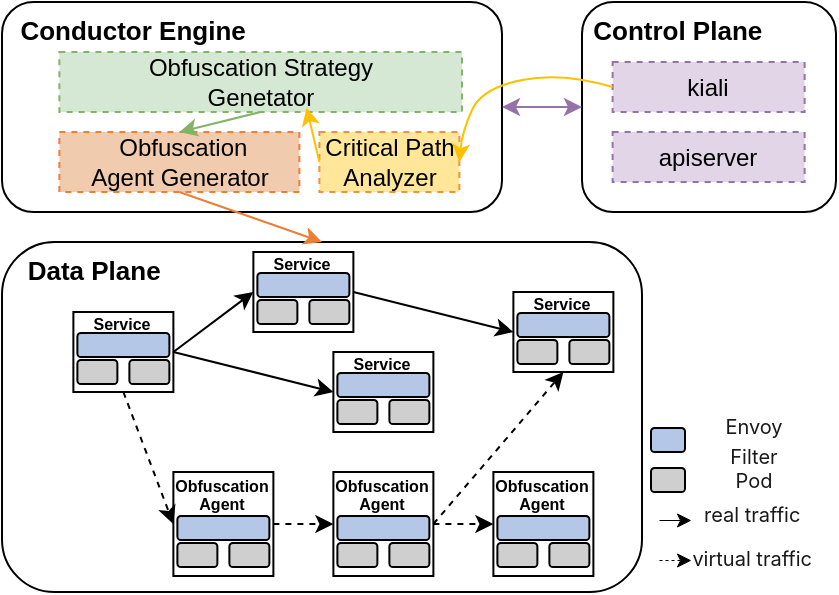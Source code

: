 <mxfile version="26.2.10">
  <diagram name="第 1 页" id="qtbnUa6J9ApBmLn-pT76">
    <mxGraphModel dx="985" dy="536" grid="1" gridSize="10" guides="1" tooltips="1" connect="1" arrows="1" fold="1" page="1" pageScale="1" pageWidth="827" pageHeight="1169" math="0" shadow="0">
      <root>
        <mxCell id="0" />
        <mxCell id="1" parent="0" />
        <mxCell id="pQrbv8YPV8smXKK3u01n-73" value="&lt;b&gt;&lt;font style=&quot;font-size: 13px;&quot;&gt;&amp;nbsp; Conductor Engine&lt;/font&gt;&lt;/b&gt;" style="rounded=1;whiteSpace=wrap;html=1;align=left;verticalAlign=top;" parent="1" vertex="1">
          <mxGeometry x="90" y="55" width="250" height="105" as="geometry" />
        </mxCell>
        <mxCell id="pQrbv8YPV8smXKK3u01n-37" value="&lt;font&gt;Critical Path&lt;/font&gt;&lt;div&gt;&lt;font&gt;Analyzer&lt;/font&gt;&lt;/div&gt;" style="rounded=0;whiteSpace=wrap;html=1;fillColor=light-dark(#ffe699, #ededed);dashed=1;strokeColor=light-dark(#f09044, #ededed);" parent="1" vertex="1">
          <mxGeometry x="248.69" y="120" width="70" height="30" as="geometry" />
        </mxCell>
        <mxCell id="pQrbv8YPV8smXKK3u01n-38" value="&lt;font&gt;&lt;span style=&quot;text-align: left;&quot;&gt;&amp;nbsp;Obfuscation Agent&lt;/span&gt;&lt;span style=&quot;text-align: left;&quot;&gt;&lt;font style=&quot;&quot;&gt;&amp;nbsp;Generator&lt;/font&gt;&lt;/span&gt;&lt;/font&gt;" style="rounded=0;whiteSpace=wrap;html=1;fillColor=light-dark(#f0cbad, #ededed);strokeColor=light-dark(#ed7e35, #ededed);dashed=1;" parent="1" vertex="1">
          <mxGeometry x="118.69" y="120" width="120" height="30" as="geometry" />
        </mxCell>
        <mxCell id="pQrbv8YPV8smXKK3u01n-39" value="&lt;font&gt;&lt;span style=&quot;text-align: left;&quot;&gt;Obfuscation&amp;nbsp;&lt;/span&gt;&lt;span style=&quot;text-align: left;&quot;&gt;S&lt;/span&gt;trategy&lt;/font&gt;&lt;div&gt;&lt;font&gt;Genetator&lt;/font&gt;&lt;/div&gt;" style="rounded=0;whiteSpace=wrap;html=1;fillColor=#d5e8d4;strokeColor=#82b366;dashed=1;" parent="1" vertex="1">
          <mxGeometry x="118.69" y="80" width="201.31" height="30" as="geometry" />
        </mxCell>
        <mxCell id="pQrbv8YPV8smXKK3u01n-40" value="" style="endArrow=classic;html=1;rounded=0;exitX=0;exitY=0.5;exitDx=0;exitDy=0;entryX=0.614;entryY=0.928;entryDx=0;entryDy=0;strokeColor=light-dark(#ffc000, #ededed);entryPerimeter=0;" parent="1" source="pQrbv8YPV8smXKK3u01n-37" target="pQrbv8YPV8smXKK3u01n-39" edge="1">
          <mxGeometry width="50" height="50" relative="1" as="geometry">
            <mxPoint x="158.69" y="300" as="sourcePoint" />
            <mxPoint x="208.69" y="250" as="targetPoint" />
            <Array as="points" />
          </mxGeometry>
        </mxCell>
        <mxCell id="pQrbv8YPV8smXKK3u01n-42" value="" style="curved=1;endArrow=classic;html=1;rounded=0;exitX=0.5;exitY=1;exitDx=0;exitDy=0;entryX=0.5;entryY=0;entryDx=0;entryDy=0;strokeColor=light-dark(#82b366, #000000);" parent="1" source="pQrbv8YPV8smXKK3u01n-39" target="pQrbv8YPV8smXKK3u01n-38" edge="1">
          <mxGeometry width="50" height="50" relative="1" as="geometry">
            <mxPoint x="-31.31" y="180" as="sourcePoint" />
            <mxPoint x="18.69" y="130" as="targetPoint" />
            <Array as="points" />
          </mxGeometry>
        </mxCell>
        <mxCell id="p_BIG-tJRqvn1-pzMKZG-22" value="" style="group" parent="1" vertex="1" connectable="0">
          <mxGeometry x="380" y="55" width="127" height="105" as="geometry" />
        </mxCell>
        <mxCell id="p_BIG-tJRqvn1-pzMKZG-16" value="&lt;b&gt;&lt;font style=&quot;font-size: 13px;&quot;&gt;&amp;nbsp;Control Plane&lt;/font&gt;&lt;/b&gt;" style="rounded=1;whiteSpace=wrap;html=1;align=left;verticalAlign=top;" parent="p_BIG-tJRqvn1-pzMKZG-22" vertex="1">
          <mxGeometry width="127" height="105" as="geometry" />
        </mxCell>
        <mxCell id="p_BIG-tJRqvn1-pzMKZG-18" value="kiali" style="rounded=0;whiteSpace=wrap;html=1;dashed=1;fillColor=#e1d5e7;strokeColor=#9673a6;" parent="p_BIG-tJRqvn1-pzMKZG-22" vertex="1">
          <mxGeometry x="15.31" y="30" width="96" height="25" as="geometry" />
        </mxCell>
        <mxCell id="p_BIG-tJRqvn1-pzMKZG-20" value="apiserver" style="rounded=0;whiteSpace=wrap;html=1;dashed=1;fillColor=#e1d5e7;strokeColor=#9673a6;" parent="p_BIG-tJRqvn1-pzMKZG-22" vertex="1">
          <mxGeometry x="15.31" y="65" width="96" height="25" as="geometry" />
        </mxCell>
        <mxCell id="p_BIG-tJRqvn1-pzMKZG-21" value="" style="curved=1;endArrow=classic;html=1;rounded=0;exitX=0;exitY=0.5;exitDx=0;exitDy=0;entryX=1;entryY=0.5;entryDx=0;entryDy=0;strokeColor=light-dark(#ffc000, #ededed);" parent="1" source="p_BIG-tJRqvn1-pzMKZG-18" target="pQrbv8YPV8smXKK3u01n-37" edge="1">
          <mxGeometry width="50" height="50" relative="1" as="geometry">
            <mxPoint x="200" y="310" as="sourcePoint" />
            <mxPoint x="250" y="260" as="targetPoint" />
            <Array as="points">
              <mxPoint x="370" y="90" />
              <mxPoint x="330" y="98" />
              <mxPoint x="320" y="120" />
            </Array>
          </mxGeometry>
        </mxCell>
        <mxCell id="p_BIG-tJRqvn1-pzMKZG-23" value="" style="endArrow=classic;startArrow=classic;html=1;rounded=0;entryX=0;entryY=0.5;entryDx=0;entryDy=0;exitX=1;exitY=0.5;exitDx=0;exitDy=0;strokeColor=light-dark(#9673a6, #EDEDED);" parent="1" source="pQrbv8YPV8smXKK3u01n-73" target="p_BIG-tJRqvn1-pzMKZG-16" edge="1">
          <mxGeometry width="50" height="50" relative="1" as="geometry">
            <mxPoint x="300" y="230" as="sourcePoint" />
            <mxPoint x="350" y="180" as="targetPoint" />
          </mxGeometry>
        </mxCell>
        <mxCell id="p_BIG-tJRqvn1-pzMKZG-24" value="&lt;b&gt;&lt;font style=&quot;font-size: 13px;&quot;&gt;&amp;nbsp; &amp;nbsp;Data Plane&lt;/font&gt;&lt;/b&gt;" style="rounded=1;whiteSpace=wrap;html=1;align=left;verticalAlign=top;" parent="1" vertex="1">
          <mxGeometry x="90" y="175" width="320" height="175" as="geometry" />
        </mxCell>
        <mxCell id="p_BIG-tJRqvn1-pzMKZG-49" value="" style="endArrow=classic;html=1;rounded=0;exitX=0.5;exitY=1;exitDx=0;exitDy=0;entryX=0.5;entryY=0;entryDx=0;entryDy=0;strokeColor=light-dark(#ed7e35, #ededed);" parent="1" source="pQrbv8YPV8smXKK3u01n-38" target="p_BIG-tJRqvn1-pzMKZG-24" edge="1">
          <mxGeometry width="50" height="50" relative="1" as="geometry">
            <mxPoint x="10" y="200" as="sourcePoint" />
            <mxPoint x="60" y="150" as="targetPoint" />
          </mxGeometry>
        </mxCell>
        <mxCell id="p_BIG-tJRqvn1-pzMKZG-57" value="" style="group" parent="1" vertex="1" connectable="0">
          <mxGeometry x="120" y="200" width="60" height="50" as="geometry" />
        </mxCell>
        <mxCell id="p_BIG-tJRqvn1-pzMKZG-51" value="" style="rounded=0;whiteSpace=wrap;html=1;align=center;verticalAlign=top;container=0;" parent="p_BIG-tJRqvn1-pzMKZG-57" vertex="1">
          <mxGeometry x="5.69" y="10" width="50" height="40" as="geometry" />
        </mxCell>
        <mxCell id="p_BIG-tJRqvn1-pzMKZG-52" value="&lt;font style=&quot;font-size: 8px;&quot;&gt;&lt;b&gt;Service&lt;/b&gt;&lt;/font&gt;" style="text;html=1;align=center;verticalAlign=middle;whiteSpace=wrap;rounded=0;" parent="p_BIG-tJRqvn1-pzMKZG-57" vertex="1">
          <mxGeometry width="60" height="30" as="geometry" />
        </mxCell>
        <mxCell id="pQrbv8YPV8smXKK3u01n-61" value="" style="rounded=1;whiteSpace=wrap;html=1;fillColor=light-dark(#b4c7e7, #ededed);container=0;" parent="p_BIG-tJRqvn1-pzMKZG-57" vertex="1">
          <mxGeometry x="7.69" y="20.5" width="46" height="12" as="geometry" />
        </mxCell>
        <mxCell id="p_BIG-tJRqvn1-pzMKZG-3" value="" style="rounded=1;whiteSpace=wrap;html=1;fillColor=#D0CFCF;container=0;" parent="p_BIG-tJRqvn1-pzMKZG-57" vertex="1">
          <mxGeometry x="7.69" y="33.996" width="20" height="12" as="geometry" />
        </mxCell>
        <mxCell id="p_BIG-tJRqvn1-pzMKZG-56" value="" style="rounded=1;whiteSpace=wrap;html=1;fillColor=#D0CFCF;container=0;" parent="p_BIG-tJRqvn1-pzMKZG-57" vertex="1">
          <mxGeometry x="33.69" y="33.996" width="20" height="12" as="geometry" />
        </mxCell>
        <mxCell id="p_BIG-tJRqvn1-pzMKZG-58" value="" style="group" parent="1" vertex="1" connectable="0">
          <mxGeometry x="210" y="170" width="60" height="50" as="geometry" />
        </mxCell>
        <mxCell id="p_BIG-tJRqvn1-pzMKZG-59" value="" style="rounded=0;whiteSpace=wrap;html=1;align=center;verticalAlign=top;container=0;" parent="p_BIG-tJRqvn1-pzMKZG-58" vertex="1">
          <mxGeometry x="5.69" y="10" width="50" height="40" as="geometry" />
        </mxCell>
        <mxCell id="p_BIG-tJRqvn1-pzMKZG-60" value="&lt;font style=&quot;font-size: 8px;&quot;&gt;&lt;b&gt;Service&lt;/b&gt;&lt;/font&gt;" style="text;html=1;align=center;verticalAlign=middle;whiteSpace=wrap;rounded=0;" parent="p_BIG-tJRqvn1-pzMKZG-58" vertex="1">
          <mxGeometry width="60" height="30" as="geometry" />
        </mxCell>
        <mxCell id="p_BIG-tJRqvn1-pzMKZG-61" value="" style="rounded=1;whiteSpace=wrap;html=1;fillColor=light-dark(#b4c7e7, #ededed);container=0;" parent="p_BIG-tJRqvn1-pzMKZG-58" vertex="1">
          <mxGeometry x="7.69" y="20.5" width="46" height="12" as="geometry" />
        </mxCell>
        <mxCell id="p_BIG-tJRqvn1-pzMKZG-62" value="" style="rounded=1;whiteSpace=wrap;html=1;fillColor=#D0CFCF;container=0;" parent="p_BIG-tJRqvn1-pzMKZG-58" vertex="1">
          <mxGeometry x="7.69" y="33.996" width="20" height="12" as="geometry" />
        </mxCell>
        <mxCell id="p_BIG-tJRqvn1-pzMKZG-63" value="" style="rounded=1;whiteSpace=wrap;html=1;fillColor=#D0CFCF;container=0;" parent="p_BIG-tJRqvn1-pzMKZG-58" vertex="1">
          <mxGeometry x="33.69" y="33.996" width="20" height="12" as="geometry" />
        </mxCell>
        <mxCell id="p_BIG-tJRqvn1-pzMKZG-64" value="" style="group" parent="1" vertex="1" connectable="0">
          <mxGeometry x="250" y="220" width="60" height="50" as="geometry" />
        </mxCell>
        <mxCell id="p_BIG-tJRqvn1-pzMKZG-65" value="" style="rounded=0;whiteSpace=wrap;html=1;align=center;verticalAlign=top;container=0;" parent="p_BIG-tJRqvn1-pzMKZG-64" vertex="1">
          <mxGeometry x="5.69" y="10" width="50" height="40" as="geometry" />
        </mxCell>
        <mxCell id="p_BIG-tJRqvn1-pzMKZG-66" value="&lt;font style=&quot;font-size: 8px;&quot;&gt;&lt;b&gt;Service&lt;/b&gt;&lt;/font&gt;" style="text;html=1;align=center;verticalAlign=middle;whiteSpace=wrap;rounded=0;" parent="p_BIG-tJRqvn1-pzMKZG-64" vertex="1">
          <mxGeometry width="60" height="30" as="geometry" />
        </mxCell>
        <mxCell id="p_BIG-tJRqvn1-pzMKZG-67" value="" style="rounded=1;whiteSpace=wrap;html=1;fillColor=light-dark(#b4c7e7, #ededed);container=0;" parent="p_BIG-tJRqvn1-pzMKZG-64" vertex="1">
          <mxGeometry x="7.69" y="20.5" width="46" height="12" as="geometry" />
        </mxCell>
        <mxCell id="p_BIG-tJRqvn1-pzMKZG-68" value="" style="rounded=1;whiteSpace=wrap;html=1;fillColor=#D0CFCF;container=0;" parent="p_BIG-tJRqvn1-pzMKZG-64" vertex="1">
          <mxGeometry x="7.69" y="33.996" width="20" height="12" as="geometry" />
        </mxCell>
        <mxCell id="p_BIG-tJRqvn1-pzMKZG-69" value="" style="rounded=1;whiteSpace=wrap;html=1;fillColor=#D0CFCF;container=0;" parent="p_BIG-tJRqvn1-pzMKZG-64" vertex="1">
          <mxGeometry x="33.69" y="33.996" width="20" height="12" as="geometry" />
        </mxCell>
        <mxCell id="p_BIG-tJRqvn1-pzMKZG-70" value="" style="group" parent="1" vertex="1" connectable="0">
          <mxGeometry x="340" y="190" width="60" height="50" as="geometry" />
        </mxCell>
        <mxCell id="p_BIG-tJRqvn1-pzMKZG-71" value="" style="rounded=0;whiteSpace=wrap;html=1;align=center;verticalAlign=top;container=0;" parent="p_BIG-tJRqvn1-pzMKZG-70" vertex="1">
          <mxGeometry x="5.69" y="10" width="50" height="40" as="geometry" />
        </mxCell>
        <mxCell id="p_BIG-tJRqvn1-pzMKZG-72" value="&lt;font style=&quot;font-size: 8px;&quot;&gt;&lt;b&gt;Service&lt;/b&gt;&lt;/font&gt;" style="text;html=1;align=center;verticalAlign=middle;whiteSpace=wrap;rounded=0;" parent="p_BIG-tJRqvn1-pzMKZG-70" vertex="1">
          <mxGeometry width="60" height="30" as="geometry" />
        </mxCell>
        <mxCell id="p_BIG-tJRqvn1-pzMKZG-73" value="" style="rounded=1;whiteSpace=wrap;html=1;fillColor=light-dark(#b4c7e7, #ededed);container=0;" parent="p_BIG-tJRqvn1-pzMKZG-70" vertex="1">
          <mxGeometry x="7.69" y="20.5" width="46" height="12" as="geometry" />
        </mxCell>
        <mxCell id="p_BIG-tJRqvn1-pzMKZG-74" value="" style="rounded=1;whiteSpace=wrap;html=1;fillColor=#D0CFCF;container=0;" parent="p_BIG-tJRqvn1-pzMKZG-70" vertex="1">
          <mxGeometry x="7.69" y="33.996" width="20" height="12" as="geometry" />
        </mxCell>
        <mxCell id="p_BIG-tJRqvn1-pzMKZG-75" value="" style="rounded=1;whiteSpace=wrap;html=1;fillColor=#D0CFCF;container=0;" parent="p_BIG-tJRqvn1-pzMKZG-70" vertex="1">
          <mxGeometry x="33.69" y="33.996" width="20" height="12" as="geometry" />
        </mxCell>
        <mxCell id="p_BIG-tJRqvn1-pzMKZG-77" value="" style="endArrow=classic;html=1;rounded=0;exitX=1;exitY=0.5;exitDx=0;exitDy=0;entryX=0;entryY=0.5;entryDx=0;entryDy=0;" parent="1" source="p_BIG-tJRqvn1-pzMKZG-51" target="p_BIG-tJRqvn1-pzMKZG-59" edge="1">
          <mxGeometry width="50" height="50" relative="1" as="geometry">
            <mxPoint x="-140" y="280" as="sourcePoint" />
            <mxPoint x="-90" y="230" as="targetPoint" />
          </mxGeometry>
        </mxCell>
        <mxCell id="p_BIG-tJRqvn1-pzMKZG-78" value="" style="endArrow=classic;html=1;rounded=0;exitX=1;exitY=0.5;exitDx=0;exitDy=0;entryX=0;entryY=0.5;entryDx=0;entryDy=0;" parent="1" source="p_BIG-tJRqvn1-pzMKZG-51" target="p_BIG-tJRqvn1-pzMKZG-65" edge="1">
          <mxGeometry width="50" height="50" relative="1" as="geometry">
            <mxPoint x="288.69" y="234" as="sourcePoint" />
            <mxPoint x="338.69" y="184" as="targetPoint" />
          </mxGeometry>
        </mxCell>
        <mxCell id="p_BIG-tJRqvn1-pzMKZG-79" value="" style="endArrow=classic;html=1;rounded=0;exitX=1;exitY=0.5;exitDx=0;exitDy=0;entryX=0;entryY=0.5;entryDx=0;entryDy=0;" parent="1" source="p_BIG-tJRqvn1-pzMKZG-59" target="p_BIG-tJRqvn1-pzMKZG-71" edge="1">
          <mxGeometry width="50" height="50" relative="1" as="geometry">
            <mxPoint x="283.69" y="234" as="sourcePoint" />
            <mxPoint x="333.69" y="184" as="targetPoint" />
          </mxGeometry>
        </mxCell>
        <mxCell id="p_BIG-tJRqvn1-pzMKZG-101" value="" style="group" parent="1" vertex="1" connectable="0">
          <mxGeometry x="170" y="280" width="60" height="62" as="geometry" />
        </mxCell>
        <mxCell id="p_BIG-tJRqvn1-pzMKZG-40" value="" style="rounded=0;whiteSpace=wrap;html=1;align=center;verticalAlign=top;container=0;" parent="p_BIG-tJRqvn1-pzMKZG-101" vertex="1">
          <mxGeometry x="5.69" y="10" width="50" height="52" as="geometry" />
        </mxCell>
        <mxCell id="p_BIG-tJRqvn1-pzMKZG-81" value="" style="rounded=1;whiteSpace=wrap;html=1;fillColor=light-dark(#b4c7e7, #ededed);container=0;" parent="p_BIG-tJRqvn1-pzMKZG-101" vertex="1">
          <mxGeometry x="7.69" y="32" width="46" height="12" as="geometry" />
        </mxCell>
        <mxCell id="p_BIG-tJRqvn1-pzMKZG-82" value="" style="rounded=1;whiteSpace=wrap;html=1;fillColor=#D0CFCF;container=0;" parent="p_BIG-tJRqvn1-pzMKZG-101" vertex="1">
          <mxGeometry x="7.69" y="45.496" width="20" height="12" as="geometry" />
        </mxCell>
        <mxCell id="p_BIG-tJRqvn1-pzMKZG-83" value="" style="rounded=1;whiteSpace=wrap;html=1;fillColor=#D0CFCF;container=0;" parent="p_BIG-tJRqvn1-pzMKZG-101" vertex="1">
          <mxGeometry x="33.69" y="45.496" width="20" height="12" as="geometry" />
        </mxCell>
        <mxCell id="p_BIG-tJRqvn1-pzMKZG-97" value="&lt;b style=&quot;font-size: 8px; line-height: 0px;&quot;&gt;&amp;nbsp;Obfuscation&amp;nbsp;&lt;/b&gt;" style="text;html=1;align=center;verticalAlign=middle;whiteSpace=wrap;rounded=0;" parent="p_BIG-tJRqvn1-pzMKZG-101" vertex="1">
          <mxGeometry width="60" height="32" as="geometry" />
        </mxCell>
        <mxCell id="p_BIG-tJRqvn1-pzMKZG-100" value="&lt;b style=&quot;font-size: 8px; line-height: 0px;&quot;&gt;Agent&lt;/b&gt;" style="text;html=1;align=center;verticalAlign=middle;whiteSpace=wrap;rounded=0;" parent="p_BIG-tJRqvn1-pzMKZG-101" vertex="1">
          <mxGeometry y="10" width="60" height="30" as="geometry" />
        </mxCell>
        <mxCell id="p_BIG-tJRqvn1-pzMKZG-103" value="" style="group" parent="1" vertex="1" connectable="0">
          <mxGeometry x="250" y="280" width="60" height="62" as="geometry" />
        </mxCell>
        <mxCell id="p_BIG-tJRqvn1-pzMKZG-104" value="" style="rounded=0;whiteSpace=wrap;html=1;align=center;verticalAlign=top;container=0;" parent="p_BIG-tJRqvn1-pzMKZG-103" vertex="1">
          <mxGeometry x="5.69" y="10" width="50" height="52" as="geometry" />
        </mxCell>
        <mxCell id="p_BIG-tJRqvn1-pzMKZG-105" value="" style="rounded=1;whiteSpace=wrap;html=1;fillColor=light-dark(#b4c7e7, #ededed);container=0;" parent="p_BIG-tJRqvn1-pzMKZG-103" vertex="1">
          <mxGeometry x="7.69" y="32" width="46" height="12" as="geometry" />
        </mxCell>
        <mxCell id="p_BIG-tJRqvn1-pzMKZG-106" value="" style="rounded=1;whiteSpace=wrap;html=1;fillColor=#D0CFCF;container=0;" parent="p_BIG-tJRqvn1-pzMKZG-103" vertex="1">
          <mxGeometry x="7.69" y="45.496" width="20" height="12" as="geometry" />
        </mxCell>
        <mxCell id="p_BIG-tJRqvn1-pzMKZG-107" value="" style="rounded=1;whiteSpace=wrap;html=1;fillColor=#D0CFCF;container=0;" parent="p_BIG-tJRqvn1-pzMKZG-103" vertex="1">
          <mxGeometry x="33.69" y="45.496" width="20" height="12" as="geometry" />
        </mxCell>
        <mxCell id="p_BIG-tJRqvn1-pzMKZG-108" value="&lt;b style=&quot;font-size: 8px; line-height: 0px;&quot;&gt;&amp;nbsp;Obfuscation&amp;nbsp;&lt;/b&gt;" style="text;html=1;align=center;verticalAlign=middle;whiteSpace=wrap;rounded=0;" parent="p_BIG-tJRqvn1-pzMKZG-103" vertex="1">
          <mxGeometry width="60" height="32" as="geometry" />
        </mxCell>
        <mxCell id="p_BIG-tJRqvn1-pzMKZG-109" value="&lt;b style=&quot;font-size: 8px; line-height: 0px;&quot;&gt;Agent&lt;/b&gt;" style="text;html=1;align=center;verticalAlign=middle;whiteSpace=wrap;rounded=0;" parent="p_BIG-tJRqvn1-pzMKZG-103" vertex="1">
          <mxGeometry y="10" width="60" height="30" as="geometry" />
        </mxCell>
        <mxCell id="p_BIG-tJRqvn1-pzMKZG-110" value="" style="group" parent="1" vertex="1" connectable="0">
          <mxGeometry x="330" y="280" width="60" height="62" as="geometry" />
        </mxCell>
        <mxCell id="p_BIG-tJRqvn1-pzMKZG-111" value="" style="rounded=0;whiteSpace=wrap;html=1;align=center;verticalAlign=top;container=0;" parent="p_BIG-tJRqvn1-pzMKZG-110" vertex="1">
          <mxGeometry x="5.69" y="10" width="50" height="52" as="geometry" />
        </mxCell>
        <mxCell id="p_BIG-tJRqvn1-pzMKZG-112" value="" style="rounded=1;whiteSpace=wrap;html=1;fillColor=light-dark(#b4c7e7, #ededed);container=0;" parent="p_BIG-tJRqvn1-pzMKZG-110" vertex="1">
          <mxGeometry x="7.69" y="32" width="46" height="12" as="geometry" />
        </mxCell>
        <mxCell id="p_BIG-tJRqvn1-pzMKZG-113" value="" style="rounded=1;whiteSpace=wrap;html=1;fillColor=#D0CFCF;container=0;" parent="p_BIG-tJRqvn1-pzMKZG-110" vertex="1">
          <mxGeometry x="7.69" y="45.496" width="20" height="12" as="geometry" />
        </mxCell>
        <mxCell id="p_BIG-tJRqvn1-pzMKZG-114" value="" style="rounded=1;whiteSpace=wrap;html=1;fillColor=#D0CFCF;container=0;" parent="p_BIG-tJRqvn1-pzMKZG-110" vertex="1">
          <mxGeometry x="33.69" y="45.496" width="20" height="12" as="geometry" />
        </mxCell>
        <mxCell id="p_BIG-tJRqvn1-pzMKZG-115" value="&lt;b style=&quot;font-size: 8px; line-height: 0px;&quot;&gt;&amp;nbsp;Obfuscation&amp;nbsp;&lt;/b&gt;" style="text;html=1;align=center;verticalAlign=middle;whiteSpace=wrap;rounded=0;" parent="p_BIG-tJRqvn1-pzMKZG-110" vertex="1">
          <mxGeometry width="60" height="32" as="geometry" />
        </mxCell>
        <mxCell id="p_BIG-tJRqvn1-pzMKZG-116" value="&lt;b style=&quot;font-size: 8px; line-height: 0px;&quot;&gt;Agent&lt;/b&gt;" style="text;html=1;align=center;verticalAlign=middle;whiteSpace=wrap;rounded=0;" parent="p_BIG-tJRqvn1-pzMKZG-110" vertex="1">
          <mxGeometry y="10" width="60" height="30" as="geometry" />
        </mxCell>
        <mxCell id="p_BIG-tJRqvn1-pzMKZG-117" value="" style="endArrow=classic;html=1;rounded=0;exitX=0.5;exitY=1;exitDx=0;exitDy=0;entryX=0;entryY=0.5;entryDx=0;entryDy=0;dashed=1;" parent="1" source="p_BIG-tJRqvn1-pzMKZG-51" target="p_BIG-tJRqvn1-pzMKZG-40" edge="1">
          <mxGeometry width="50" height="50" relative="1" as="geometry">
            <mxPoint x="30" y="430" as="sourcePoint" />
            <mxPoint x="80" y="380" as="targetPoint" />
          </mxGeometry>
        </mxCell>
        <mxCell id="p_BIG-tJRqvn1-pzMKZG-118" value="" style="endArrow=classic;html=1;rounded=0;exitX=1;exitY=0.5;exitDx=0;exitDy=0;entryX=0;entryY=0.5;entryDx=0;entryDy=0;dashed=1;" parent="1" source="p_BIG-tJRqvn1-pzMKZG-40" target="p_BIG-tJRqvn1-pzMKZG-104" edge="1">
          <mxGeometry width="50" height="50" relative="1" as="geometry">
            <mxPoint x="30" y="410" as="sourcePoint" />
            <mxPoint x="80" y="360" as="targetPoint" />
          </mxGeometry>
        </mxCell>
        <mxCell id="p_BIG-tJRqvn1-pzMKZG-119" value="" style="endArrow=classic;html=1;rounded=0;exitX=1;exitY=0.5;exitDx=0;exitDy=0;entryX=0;entryY=0.5;entryDx=0;entryDy=0;dashed=1;" parent="1" source="p_BIG-tJRqvn1-pzMKZG-104" target="p_BIG-tJRqvn1-pzMKZG-111" edge="1">
          <mxGeometry width="50" height="50" relative="1" as="geometry">
            <mxPoint x="20" y="420" as="sourcePoint" />
            <mxPoint x="70" y="370" as="targetPoint" />
          </mxGeometry>
        </mxCell>
        <mxCell id="p_BIG-tJRqvn1-pzMKZG-120" value="" style="endArrow=classic;html=1;rounded=0;exitX=1;exitY=0.5;exitDx=0;exitDy=0;entryX=0.5;entryY=1;entryDx=0;entryDy=0;dashed=1;" parent="1" source="p_BIG-tJRqvn1-pzMKZG-104" target="p_BIG-tJRqvn1-pzMKZG-71" edge="1">
          <mxGeometry width="50" height="50" relative="1" as="geometry">
            <mxPoint x="60" y="420" as="sourcePoint" />
            <mxPoint x="110" y="370" as="targetPoint" />
          </mxGeometry>
        </mxCell>
        <mxCell id="p_BIG-tJRqvn1-pzMKZG-125" value="&lt;span style=&quot;color: rgba(0, 0, 0, 0.9); font-family: -apple-system, BlinkMacSystemFont, &amp;quot;Segoe UI&amp;quot;, system-ui, -apple-system, &amp;quot;Segoe UI&amp;quot;, Roboto, Ubuntu, Cantarell, &amp;quot;Noto Sans&amp;quot;, sans-serif, Arial, &amp;quot;PingFang SC&amp;quot;, &amp;quot;Source Han Sans SC&amp;quot;, &amp;quot;Microsoft YaHei UI&amp;quot;, &amp;quot;Microsoft YaHei&amp;quot;, &amp;quot;Noto Sans CJK SC&amp;quot;, sans-serif; text-align: start; white-space-collapse: preserve; background-color: rgb(255, 255, 255);&quot;&gt;&lt;font style=&quot;font-size: 10px;&quot;&gt;Envoy Filter&lt;/font&gt;&lt;/span&gt;" style="text;html=1;align=center;verticalAlign=middle;whiteSpace=wrap;rounded=0;container=0;" parent="1" vertex="1">
          <mxGeometry x="439" y="262.19" width="54" height="23.617" as="geometry" />
        </mxCell>
        <mxCell id="p_BIG-tJRqvn1-pzMKZG-133" value="" style="endArrow=classic;html=1;rounded=0;dashed=1;jumpSize=10;strokeWidth=0.5;sourcePerimeterSpacing=10;" parent="1" edge="1">
          <mxGeometry width="50" height="50" relative="1" as="geometry">
            <mxPoint x="418.5" y="334" as="sourcePoint" />
            <mxPoint x="434.5" y="334" as="targetPoint" />
          </mxGeometry>
        </mxCell>
        <mxCell id="p_BIG-tJRqvn1-pzMKZG-134" value="&lt;span style=&quot;color: rgba(0, 0, 0, 0.9); font-family: -apple-system, BlinkMacSystemFont, &amp;quot;Segoe UI&amp;quot;, system-ui, -apple-system, &amp;quot;Segoe UI&amp;quot;, Roboto, Ubuntu, Cantarell, &amp;quot;Noto Sans&amp;quot;, sans-serif, Arial, &amp;quot;PingFang SC&amp;quot;, &amp;quot;Source Han Sans SC&amp;quot;, &amp;quot;Microsoft YaHei UI&amp;quot;, &amp;quot;Microsoft YaHei&amp;quot;, &amp;quot;Noto Sans CJK SC&amp;quot;, sans-serif; text-align: start; white-space-collapse: preserve; background-color: rgb(255, 255, 255);&quot;&gt;&lt;font style=&quot;font-size: 10px;&quot;&gt;virtual traffic &lt;/font&gt;&lt;/span&gt;" style="text;html=1;align=center;verticalAlign=middle;whiteSpace=wrap;rounded=0;container=0;" parent="1" vertex="1">
          <mxGeometry x="431.5" y="322" width="69" height="22" as="geometry" />
        </mxCell>
        <mxCell id="p_BIG-tJRqvn1-pzMKZG-140" value="" style="endArrow=classic;html=1;rounded=0;jumpSize=10;strokeWidth=0.5;" parent="1" edge="1">
          <mxGeometry width="50" height="50" relative="1" as="geometry">
            <mxPoint x="418.5" y="314" as="sourcePoint" />
            <mxPoint x="434.5" y="314" as="targetPoint" />
          </mxGeometry>
        </mxCell>
        <mxCell id="p_BIG-tJRqvn1-pzMKZG-141" value="&lt;span style=&quot;color: rgba(0, 0, 0, 0.9); font-family: -apple-system, BlinkMacSystemFont, &amp;quot;Segoe UI&amp;quot;, system-ui, -apple-system, &amp;quot;Segoe UI&amp;quot;, Roboto, Ubuntu, Cantarell, &amp;quot;Noto Sans&amp;quot;, sans-serif, Arial, &amp;quot;PingFang SC&amp;quot;, &amp;quot;Source Han Sans SC&amp;quot;, &amp;quot;Microsoft YaHei UI&amp;quot;, &amp;quot;Microsoft YaHei&amp;quot;, &amp;quot;Noto Sans CJK SC&amp;quot;, sans-serif; text-align: start; white-space-collapse: preserve; background-color: rgb(255, 255, 255);&quot;&gt;&lt;font style=&quot;font-size: 10px;&quot;&gt;real traffic &lt;/font&gt;&lt;/span&gt;" style="text;html=1;align=center;verticalAlign=middle;whiteSpace=wrap;rounded=0;container=0;" parent="1" vertex="1">
          <mxGeometry x="431.5" y="300" width="69" height="22" as="geometry" />
        </mxCell>
        <mxCell id="jbFLgZD4vBqtuu3dsmsq-3" value="" style="rounded=1;whiteSpace=wrap;html=1;fillColor=light-dark(#b4c7e7, #ededed);container=0;" vertex="1" parent="1">
          <mxGeometry x="414.5" y="268" width="17" height="12" as="geometry" />
        </mxCell>
        <mxCell id="jbFLgZD4vBqtuu3dsmsq-4" value="" style="rounded=1;whiteSpace=wrap;html=1;fillColor=light-dark(#d0cfcf, #ededed);container=0;" vertex="1" parent="1">
          <mxGeometry x="414.5" y="288" width="17" height="12" as="geometry" />
        </mxCell>
        <mxCell id="jbFLgZD4vBqtuu3dsmsq-5" value="&lt;span style=&quot;color: rgba(0, 0, 0, 0.9); font-family: -apple-system, BlinkMacSystemFont, &amp;quot;Segoe UI&amp;quot;, system-ui, -apple-system, &amp;quot;Segoe UI&amp;quot;, Roboto, Ubuntu, Cantarell, &amp;quot;Noto Sans&amp;quot;, sans-serif, Arial, &amp;quot;PingFang SC&amp;quot;, &amp;quot;Source Han Sans SC&amp;quot;, &amp;quot;Microsoft YaHei UI&amp;quot;, &amp;quot;Microsoft YaHei&amp;quot;, &amp;quot;Noto Sans CJK SC&amp;quot;, sans-serif; text-align: start; white-space-collapse: preserve; background-color: rgb(255, 255, 255);&quot;&gt;&lt;font style=&quot;font-size: 10px;&quot;&gt;Pod&lt;/font&gt;&lt;/span&gt;" style="text;html=1;align=center;verticalAlign=middle;whiteSpace=wrap;rounded=0;container=0;" vertex="1" parent="1">
          <mxGeometry x="439" y="282.19" width="54" height="23.617" as="geometry" />
        </mxCell>
      </root>
    </mxGraphModel>
  </diagram>
</mxfile>
